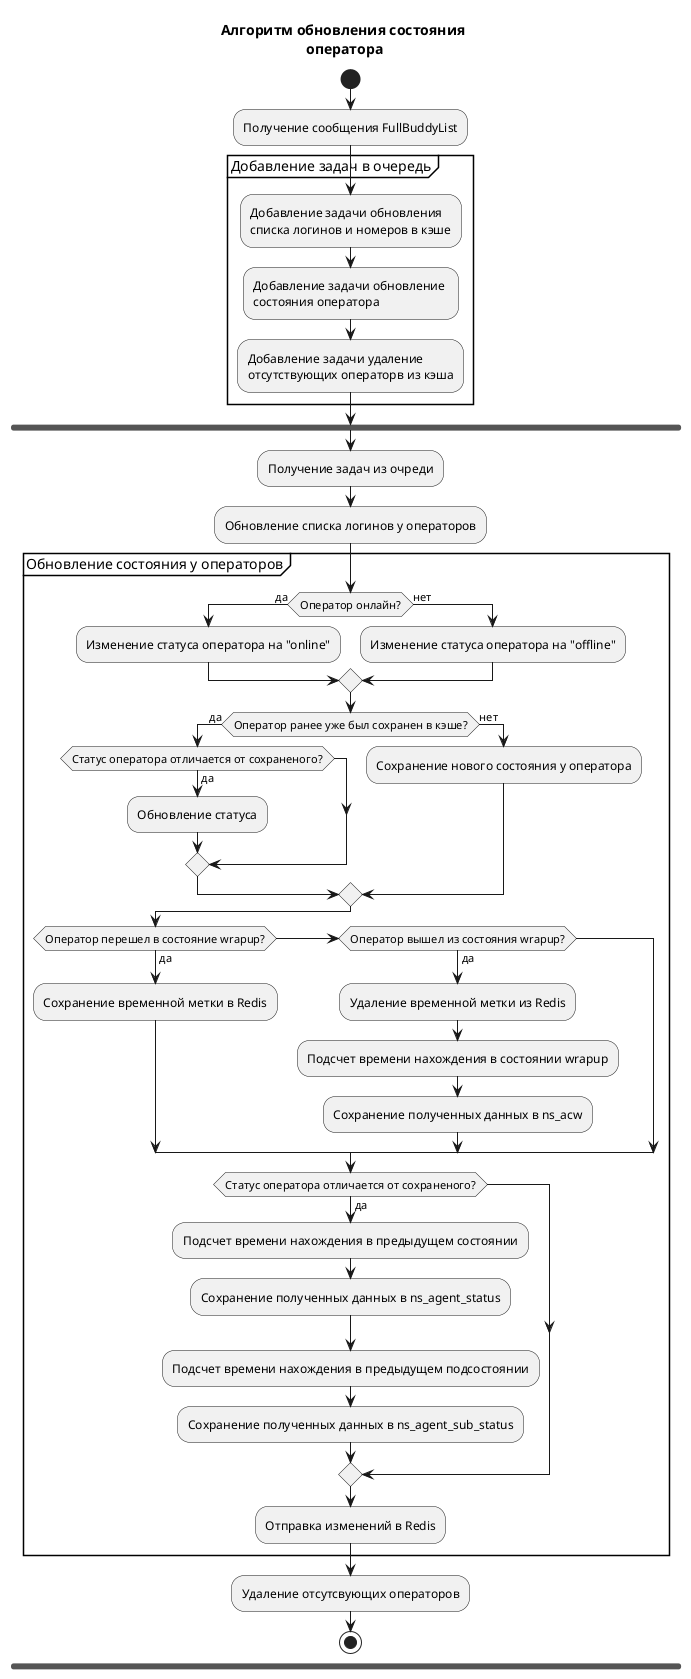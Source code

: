 @startuml
title Алгоритм обновления состояния \nоператора

start

:Получение сообщения FullBuddyList;

partition "Добавление задач в очередь" {
    :Добавление задачи обновления \nсписка логинов и номеров в кэше;
    :Добавление задачи обновление \nсостояния оператора;
    :Добавление задачи удаление \nотсутствующих операторв из кэша;
}

fork
:Получение задач из очреди;

:Обновление списка логинов у операторов;

partition "Обновление состояния у операторов" {
    if (Оператор онлайн?) then (да)
        :Изменение статуса оператора на "online";
    else (нет)
        :Изменение статуса оператора на "offline";
    endif
    if (Оператор ранее уже был сохранен в кэше?) then (да)
        if (Статус оператора отличается от сохраненого?) then (да)
            :Обновление статуса;
        endif
    else (нет)
        :Сохранение нового состояния у оператора;
    endif

    if (Оператор перешел в состояние wrapup?) then (да)
        :Сохранение временной метки в Redis;
    elseif (Оператор вышел из состояния wrapup?) then (да)
        :Удаление временной метки из Redis;
        :Подсчет времени нахождения в состоянии wrapup;
        :Сохранение полученных данных в ns_acw;
    endif

    if (Статус оператора отличается от сохраненого?) then (да)
        :Подсчет времени нахождения в предыдущем состоянии;
        :Сохранение полученных данных в ns_agent_status;
        :Подсчет времени нахождения в предыдущем подсостоянии;
        :Сохранение полученных данных в ns_agent_sub_status;
    endif

    :Отправка изменений в Redis;
}

:Удаление отсутсвующих операторов;

stop


@enduml